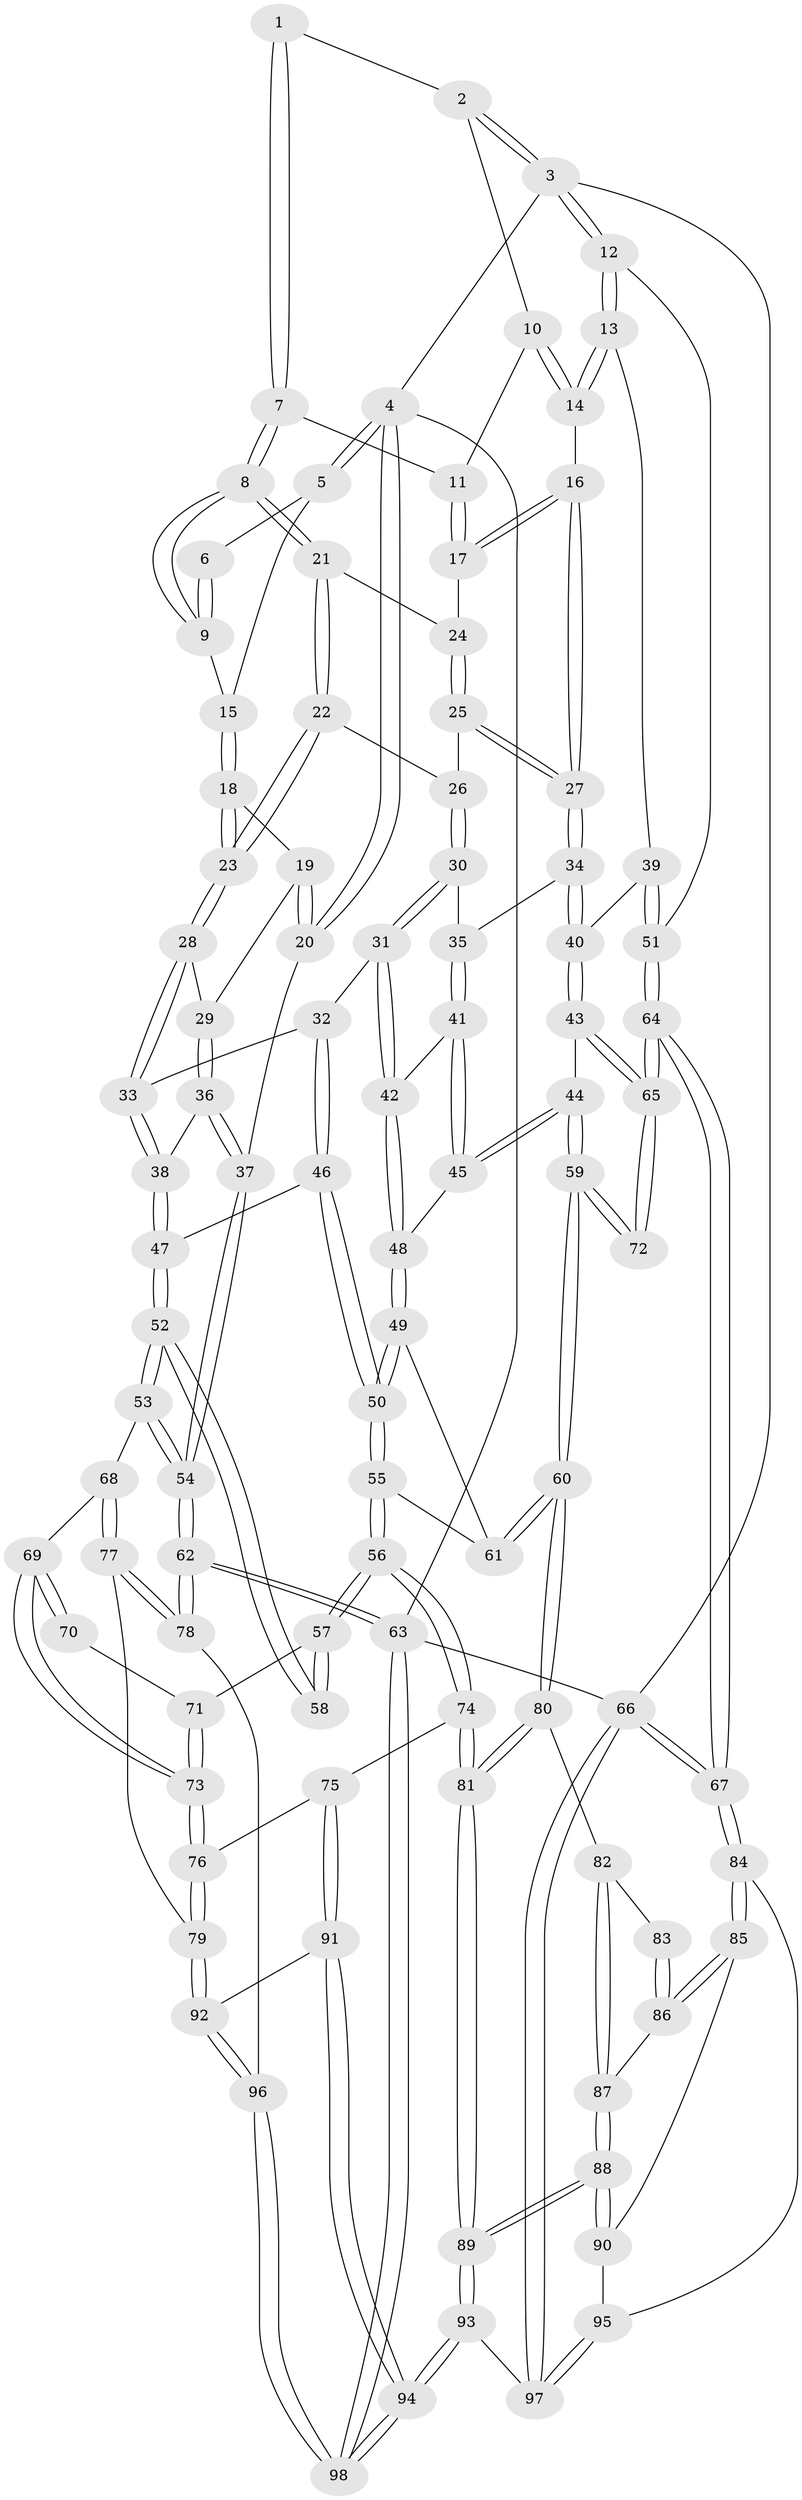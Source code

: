 // Generated by graph-tools (version 1.1) at 2025/38/03/09/25 02:38:52]
// undirected, 98 vertices, 242 edges
graph export_dot {
graph [start="1"]
  node [color=gray90,style=filled];
  1 [pos="+0.6658689220716594+0"];
  2 [pos="+0.8208028155701482+0"];
  3 [pos="+1+0"];
  4 [pos="+0+0"];
  5 [pos="+0.3146550255325384+0"];
  6 [pos="+0.485355849636847+0"];
  7 [pos="+0.6161222942168695+0.10492353490039244"];
  8 [pos="+0.612987688672861+0.10958371975786421"];
  9 [pos="+0.5548571055834112+0.06791150682286258"];
  10 [pos="+0.8205645086545591+0"];
  11 [pos="+0.7486716174347946+0.07235723439647873"];
  12 [pos="+1+0.2548102921094546"];
  13 [pos="+1+0.26452214904096083"];
  14 [pos="+0.9658829404778818+0.26166827707918366"];
  15 [pos="+0.3454723571430416+0"];
  16 [pos="+0.9516002657817785+0.265478641380994"];
  17 [pos="+0.8121573615484851+0.18647934807162603"];
  18 [pos="+0.3360223870350448+0.1450282689212036"];
  19 [pos="+0.23150992546481144+0.1773587841056263"];
  20 [pos="+0+0.2541382776861771"];
  21 [pos="+0.6056025970914051+0.1489279324590008"];
  22 [pos="+0.528263400848685+0.22774036292321162"];
  23 [pos="+0.41237682113662916+0.2304459346530297"];
  24 [pos="+0.6531241433520788+0.17109320908969533"];
  25 [pos="+0.7286361062543654+0.29081423580116833"];
  26 [pos="+0.5623080627885674+0.2805642512475936"];
  27 [pos="+0.8257447857775785+0.35407036898123817"];
  28 [pos="+0.3935541665756781+0.2867625021149504"];
  29 [pos="+0.253512916194046+0.35633504124818766"];
  30 [pos="+0.590486819601869+0.3604264908246634"];
  31 [pos="+0.523794339149421+0.458747258116627"];
  32 [pos="+0.46147874910639736+0.45111834246279886"];
  33 [pos="+0.4019891848704311+0.3781586641427476"];
  34 [pos="+0.8056831724938972+0.3812286885482493"];
  35 [pos="+0.7122274799993034+0.4122884615028091"];
  36 [pos="+0.19109934123936548+0.4027724865480994"];
  37 [pos="+0+0.3111103555062518"];
  38 [pos="+0.27322054299347853+0.4938890715701512"];
  39 [pos="+0.9196510229211572+0.5302702440234085"];
  40 [pos="+0.8377345748278886+0.5942006825832911"];
  41 [pos="+0.6887888108477456+0.4570421007609155"];
  42 [pos="+0.5253847280341049+0.46124857225443316"];
  43 [pos="+0.8360987263406107+0.6052249459748782"];
  44 [pos="+0.7762680348439028+0.6425570302422862"];
  45 [pos="+0.6743807795288533+0.49383258545830255"];
  46 [pos="+0.39435892219148483+0.5585404437286368"];
  47 [pos="+0.27844380047537604+0.5189313141290179"];
  48 [pos="+0.574527598677969+0.5580705001996734"];
  49 [pos="+0.5743829584678851+0.5591388222739505"];
  50 [pos="+0.4262422847374628+0.616946427606881"];
  51 [pos="+1+0.5214820879275899"];
  52 [pos="+0.23640681387889148+0.585699531145391"];
  53 [pos="+0.0626580075096094+0.6533437793599536"];
  54 [pos="+0+0.6034994300180323"];
  55 [pos="+0.412095354007883+0.7284139894199508"];
  56 [pos="+0.41006208889982326+0.7384704203845239"];
  57 [pos="+0.3497252376584845+0.7177533114207979"];
  58 [pos="+0.30942509019753445+0.6911325544427729"];
  59 [pos="+0.7192122735660175+0.7091882089273889"];
  60 [pos="+0.6889396509132224+0.7352640575086982"];
  61 [pos="+0.5966579531601078+0.601413200272233"];
  62 [pos="+0+0.9196577086922338"];
  63 [pos="+0+1"];
  64 [pos="+1+0.7615311765930971"];
  65 [pos="+1+0.7576335953764952"];
  66 [pos="+1+1"];
  67 [pos="+1+0.9284346858013551"];
  68 [pos="+0.1202615047157252+0.7213657976715476"];
  69 [pos="+0.1212709631449819+0.7217052710047621"];
  70 [pos="+0.21215433824013172+0.71887258200126"];
  71 [pos="+0.2598853607262908+0.7612962621351644"];
  72 [pos="+0.9520237513877811+0.7816806228959541"];
  73 [pos="+0.2276872327286122+0.7983440351676715"];
  74 [pos="+0.4434306989909649+0.8074407571517052"];
  75 [pos="+0.3609124733564124+0.864168267305155"];
  76 [pos="+0.24858599184497487+0.847540657034582"];
  77 [pos="+0.1291447611510198+0.8894668753585102"];
  78 [pos="+0.06489548956352147+0.9117221871340808"];
  79 [pos="+0.16453906076464614+0.9051263812048669"];
  80 [pos="+0.6878677660732444+0.738206697300231"];
  81 [pos="+0.5516103956350425+0.8512060134491741"];
  82 [pos="+0.7137005244247719+0.7624273411428522"];
  83 [pos="+0.8870899570187216+0.806274706164764"];
  84 [pos="+0.9958908115303703+0.9232035538427033"];
  85 [pos="+0.8212514380949335+0.8929295958259199"];
  86 [pos="+0.8206314542825409+0.8920124514596028"];
  87 [pos="+0.809486078652742+0.883093436342463"];
  88 [pos="+0.65722747265736+0.973305404847657"];
  89 [pos="+0.5838532249287745+1"];
  90 [pos="+0.81267874870934+0.9349574139157573"];
  91 [pos="+0.30969259383003084+0.9897148132996348"];
  92 [pos="+0.17542965290236354+0.9279426170331654"];
  93 [pos="+0.5933118190543379+1"];
  94 [pos="+0.3398164674270946+1"];
  95 [pos="+0.8153342646815922+1"];
  96 [pos="+0.1433587331513665+1"];
  97 [pos="+0.7356731022536134+1"];
  98 [pos="+0.14718356503481014+1"];
  1 -- 2;
  1 -- 7;
  1 -- 7;
  2 -- 3;
  2 -- 3;
  2 -- 10;
  3 -- 4;
  3 -- 12;
  3 -- 12;
  3 -- 66;
  4 -- 5;
  4 -- 5;
  4 -- 20;
  4 -- 20;
  4 -- 63;
  5 -- 6;
  5 -- 15;
  6 -- 9;
  6 -- 9;
  7 -- 8;
  7 -- 8;
  7 -- 11;
  8 -- 9;
  8 -- 9;
  8 -- 21;
  8 -- 21;
  9 -- 15;
  10 -- 11;
  10 -- 14;
  10 -- 14;
  11 -- 17;
  11 -- 17;
  12 -- 13;
  12 -- 13;
  12 -- 51;
  13 -- 14;
  13 -- 14;
  13 -- 39;
  14 -- 16;
  15 -- 18;
  15 -- 18;
  16 -- 17;
  16 -- 17;
  16 -- 27;
  16 -- 27;
  17 -- 24;
  18 -- 19;
  18 -- 23;
  18 -- 23;
  19 -- 20;
  19 -- 20;
  19 -- 29;
  20 -- 37;
  21 -- 22;
  21 -- 22;
  21 -- 24;
  22 -- 23;
  22 -- 23;
  22 -- 26;
  23 -- 28;
  23 -- 28;
  24 -- 25;
  24 -- 25;
  25 -- 26;
  25 -- 27;
  25 -- 27;
  26 -- 30;
  26 -- 30;
  27 -- 34;
  27 -- 34;
  28 -- 29;
  28 -- 33;
  28 -- 33;
  29 -- 36;
  29 -- 36;
  30 -- 31;
  30 -- 31;
  30 -- 35;
  31 -- 32;
  31 -- 42;
  31 -- 42;
  32 -- 33;
  32 -- 46;
  32 -- 46;
  33 -- 38;
  33 -- 38;
  34 -- 35;
  34 -- 40;
  34 -- 40;
  35 -- 41;
  35 -- 41;
  36 -- 37;
  36 -- 37;
  36 -- 38;
  37 -- 54;
  37 -- 54;
  38 -- 47;
  38 -- 47;
  39 -- 40;
  39 -- 51;
  39 -- 51;
  40 -- 43;
  40 -- 43;
  41 -- 42;
  41 -- 45;
  41 -- 45;
  42 -- 48;
  42 -- 48;
  43 -- 44;
  43 -- 65;
  43 -- 65;
  44 -- 45;
  44 -- 45;
  44 -- 59;
  44 -- 59;
  45 -- 48;
  46 -- 47;
  46 -- 50;
  46 -- 50;
  47 -- 52;
  47 -- 52;
  48 -- 49;
  48 -- 49;
  49 -- 50;
  49 -- 50;
  49 -- 61;
  50 -- 55;
  50 -- 55;
  51 -- 64;
  51 -- 64;
  52 -- 53;
  52 -- 53;
  52 -- 58;
  52 -- 58;
  53 -- 54;
  53 -- 54;
  53 -- 68;
  54 -- 62;
  54 -- 62;
  55 -- 56;
  55 -- 56;
  55 -- 61;
  56 -- 57;
  56 -- 57;
  56 -- 74;
  56 -- 74;
  57 -- 58;
  57 -- 58;
  57 -- 71;
  59 -- 60;
  59 -- 60;
  59 -- 72;
  59 -- 72;
  60 -- 61;
  60 -- 61;
  60 -- 80;
  60 -- 80;
  62 -- 63;
  62 -- 63;
  62 -- 78;
  62 -- 78;
  63 -- 98;
  63 -- 98;
  63 -- 66;
  64 -- 65;
  64 -- 65;
  64 -- 67;
  64 -- 67;
  65 -- 72;
  65 -- 72;
  66 -- 67;
  66 -- 67;
  66 -- 97;
  66 -- 97;
  67 -- 84;
  67 -- 84;
  68 -- 69;
  68 -- 77;
  68 -- 77;
  69 -- 70;
  69 -- 70;
  69 -- 73;
  69 -- 73;
  70 -- 71;
  71 -- 73;
  71 -- 73;
  73 -- 76;
  73 -- 76;
  74 -- 75;
  74 -- 81;
  74 -- 81;
  75 -- 76;
  75 -- 91;
  75 -- 91;
  76 -- 79;
  76 -- 79;
  77 -- 78;
  77 -- 78;
  77 -- 79;
  78 -- 96;
  79 -- 92;
  79 -- 92;
  80 -- 81;
  80 -- 81;
  80 -- 82;
  81 -- 89;
  81 -- 89;
  82 -- 83;
  82 -- 87;
  82 -- 87;
  83 -- 86;
  83 -- 86;
  84 -- 85;
  84 -- 85;
  84 -- 95;
  85 -- 86;
  85 -- 86;
  85 -- 90;
  86 -- 87;
  87 -- 88;
  87 -- 88;
  88 -- 89;
  88 -- 89;
  88 -- 90;
  88 -- 90;
  89 -- 93;
  89 -- 93;
  90 -- 95;
  91 -- 92;
  91 -- 94;
  91 -- 94;
  92 -- 96;
  92 -- 96;
  93 -- 94;
  93 -- 94;
  93 -- 97;
  94 -- 98;
  94 -- 98;
  95 -- 97;
  95 -- 97;
  96 -- 98;
  96 -- 98;
}
